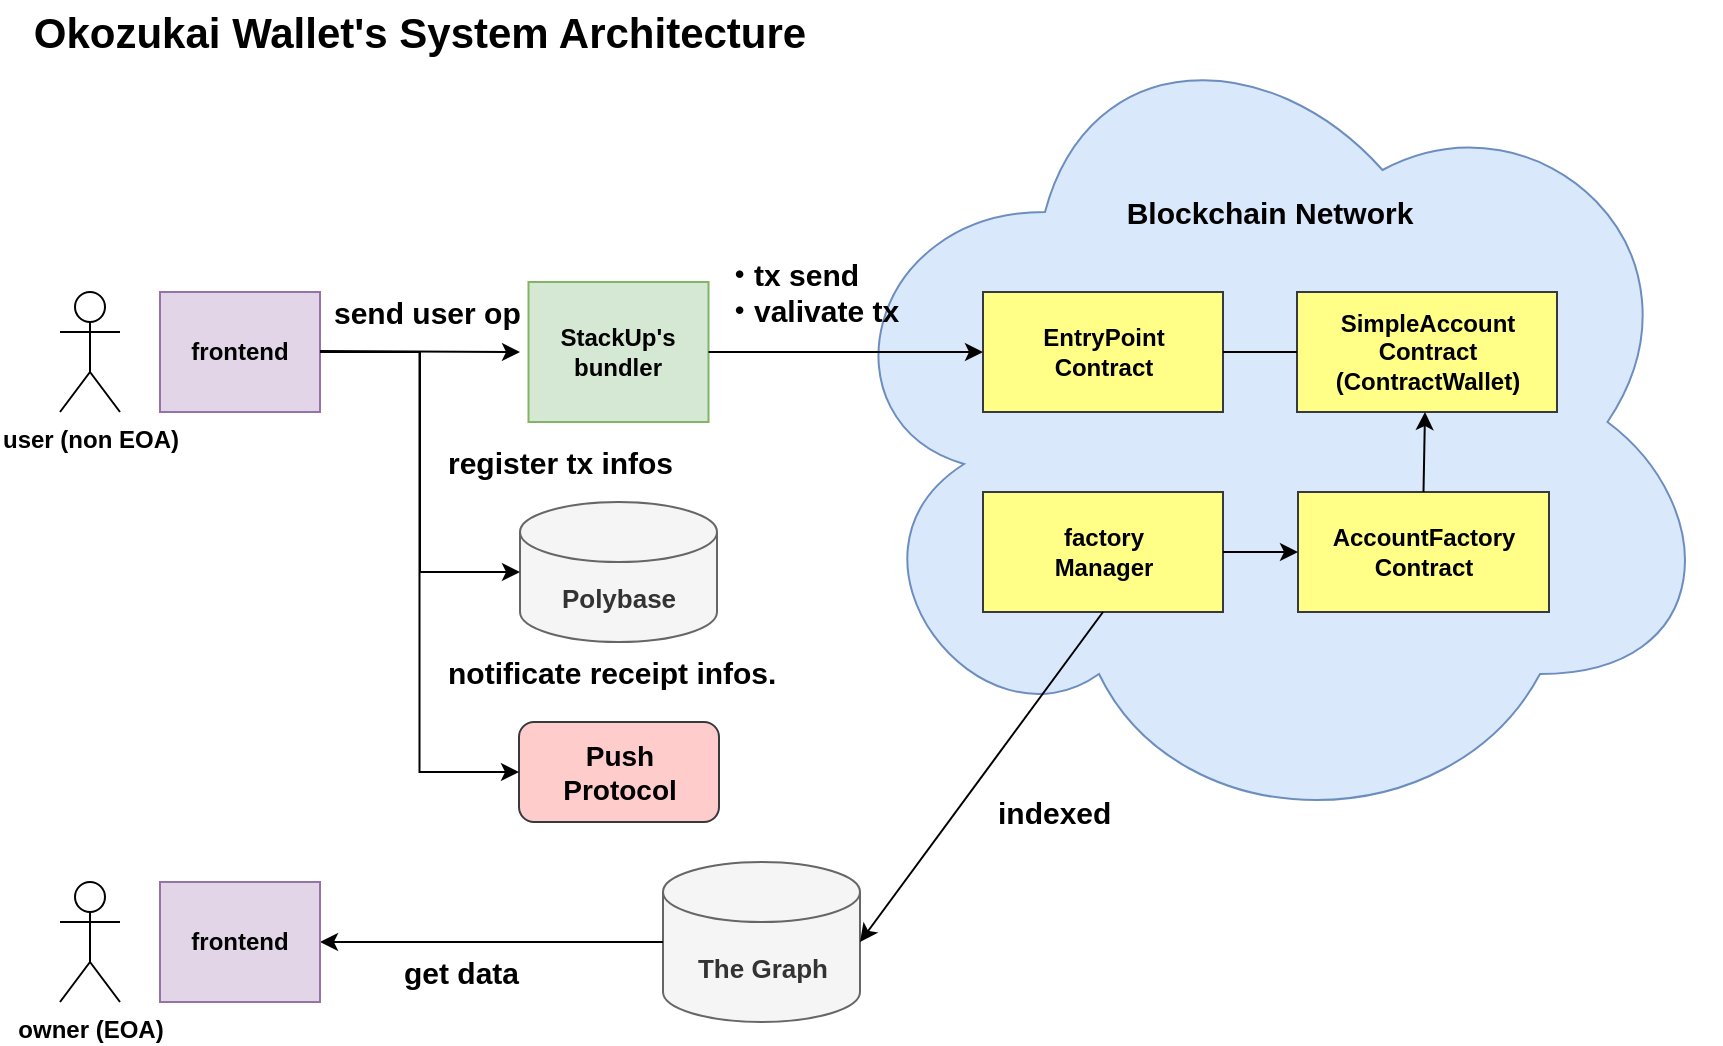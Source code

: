 <mxfile version="21.3.8" type="github" pages="2">
  <diagram name="SystemArchitecture" id="sRmaoOlEm64ONSSTu1jG">
    <mxGraphModel dx="1242" dy="796" grid="1" gridSize="10" guides="1" tooltips="1" connect="1" arrows="1" fold="1" page="1" pageScale="1" pageWidth="827" pageHeight="1169" math="0" shadow="0">
      <root>
        <mxCell id="0" />
        <mxCell id="1" parent="0" />
        <mxCell id="91-crwCGvRFBWFTtSziR-1" value="&lt;b&gt;user (non EOA)&lt;/b&gt;" style="shape=umlActor;verticalLabelPosition=bottom;verticalAlign=top;html=1;outlineConnect=0;" parent="1" vertex="1">
          <mxGeometry x="40" y="205" width="30" height="60" as="geometry" />
        </mxCell>
        <mxCell id="91-crwCGvRFBWFTtSziR-2" value="" style="ellipse;shape=cloud;whiteSpace=wrap;html=1;fillColor=#dae8fc;strokeColor=#6c8ebf;" parent="1" vertex="1">
          <mxGeometry x="420" y="60" width="450" height="420" as="geometry" />
        </mxCell>
        <mxCell id="91-crwCGvRFBWFTtSziR-3" value="Blockchain Network" style="text;html=1;strokeColor=none;fillColor=none;align=center;verticalAlign=middle;whiteSpace=wrap;rounded=0;fontStyle=1;fontSize=15;" parent="1" vertex="1">
          <mxGeometry x="525" y="150" width="240" height="30" as="geometry" />
        </mxCell>
        <mxCell id="91-crwCGvRFBWFTtSziR-5" value="EntryPoint&lt;br&gt;Contract" style="rounded=0;whiteSpace=wrap;html=1;fontStyle=1;fillColor=#ffff88;strokeColor=#36393d;" parent="1" vertex="1">
          <mxGeometry x="501.5" y="205" width="120" height="60" as="geometry" />
        </mxCell>
        <mxCell id="91-crwCGvRFBWFTtSziR-6" value="SimpleAccount&lt;br&gt;Contract&lt;br&gt;(ContractWallet)" style="rounded=0;whiteSpace=wrap;html=1;fontStyle=1;fillColor=#ffff88;strokeColor=#36393d;" parent="1" vertex="1">
          <mxGeometry x="658.5" y="205" width="130" height="60" as="geometry" />
        </mxCell>
        <mxCell id="91-crwCGvRFBWFTtSziR-9" value="" style="endArrow=none;html=1;rounded=0;entryX=0;entryY=0.5;entryDx=0;entryDy=0;exitX=1;exitY=0.5;exitDx=0;exitDy=0;" parent="1" source="91-crwCGvRFBWFTtSziR-5" target="91-crwCGvRFBWFTtSziR-6" edge="1">
          <mxGeometry width="50" height="50" relative="1" as="geometry">
            <mxPoint x="610" y="270" as="sourcePoint" />
            <mxPoint x="647" y="230" as="targetPoint" />
          </mxGeometry>
        </mxCell>
        <mxCell id="91-crwCGvRFBWFTtSziR-10" value="frontend" style="rounded=0;whiteSpace=wrap;html=1;fontStyle=1;fillColor=#e1d5e7;strokeColor=#9673a6;" parent="1" vertex="1">
          <mxGeometry x="90" y="205" width="80" height="60" as="geometry" />
        </mxCell>
        <mxCell id="91-crwCGvRFBWFTtSziR-11" value="StackUp&#39;s&lt;br&gt;bundler" style="rounded=0;whiteSpace=wrap;html=1;fontStyle=1;fillColor=#d5e8d4;strokeColor=#82b366;" parent="1" vertex="1">
          <mxGeometry x="274.25" y="200" width="90" height="70" as="geometry" />
        </mxCell>
        <mxCell id="91-crwCGvRFBWFTtSziR-12" value="" style="endArrow=classic;html=1;rounded=0;exitX=1;exitY=0.5;exitDx=0;exitDy=0;entryX=0;entryY=0.5;entryDx=0;entryDy=0;" parent="1" source="91-crwCGvRFBWFTtSziR-11" target="91-crwCGvRFBWFTtSziR-5" edge="1">
          <mxGeometry width="50" height="50" relative="1" as="geometry">
            <mxPoint x="370" y="230" as="sourcePoint" />
            <mxPoint x="420" y="180" as="targetPoint" />
          </mxGeometry>
        </mxCell>
        <mxCell id="91-crwCGvRFBWFTtSziR-13" value="Okozukai Wallet&#39;s System Architecture" style="text;html=1;strokeColor=none;fillColor=none;align=center;verticalAlign=middle;whiteSpace=wrap;rounded=0;fontStyle=1;fontSize=21;" parent="1" vertex="1">
          <mxGeometry x="10" y="60" width="420" height="30" as="geometry" />
        </mxCell>
        <mxCell id="91-crwCGvRFBWFTtSziR-15" value="" style="endArrow=classic;html=1;rounded=0;exitX=1;exitY=0.5;exitDx=0;exitDy=0;" parent="1" edge="1">
          <mxGeometry width="50" height="50" relative="1" as="geometry">
            <mxPoint x="170" y="234.5" as="sourcePoint" />
            <mxPoint x="270" y="235" as="targetPoint" />
          </mxGeometry>
        </mxCell>
        <mxCell id="91-crwCGvRFBWFTtSziR-16" value="・tx send&lt;br&gt;・valivate tx" style="text;html=1;strokeColor=none;fillColor=none;align=left;verticalAlign=middle;whiteSpace=wrap;rounded=0;fontStyle=1;fontSize=15;" parent="1" vertex="1">
          <mxGeometry x="370" y="190" width="110" height="30" as="geometry" />
        </mxCell>
        <mxCell id="91-crwCGvRFBWFTtSziR-17" value="send user op&amp;nbsp;" style="text;html=1;strokeColor=none;fillColor=none;align=left;verticalAlign=middle;whiteSpace=wrap;rounded=0;fontStyle=1;fontSize=15;" parent="1" vertex="1">
          <mxGeometry x="175" y="200" width="110" height="30" as="geometry" />
        </mxCell>
        <mxCell id="91-crwCGvRFBWFTtSziR-19" value="&lt;b&gt;&lt;font style=&quot;font-size: 13px;&quot;&gt;The Graph&lt;/font&gt;&lt;/b&gt;" style="shape=cylinder3;whiteSpace=wrap;html=1;boundedLbl=1;backgroundOutline=1;size=15;fillColor=#f5f5f5;strokeColor=#666666;fontColor=#333333;" parent="1" vertex="1">
          <mxGeometry x="341.5" y="490" width="98.5" height="80" as="geometry" />
        </mxCell>
        <mxCell id="91-crwCGvRFBWFTtSziR-20" value="" style="endArrow=classic;html=1;rounded=0;exitX=0;exitY=0.5;exitDx=0;exitDy=0;exitPerimeter=0;entryX=1;entryY=0.5;entryDx=0;entryDy=0;" parent="1" source="91-crwCGvRFBWFTtSziR-19" target="cQ4cHVGCJj-G3HIqwV4h-3" edge="1">
          <mxGeometry width="50" height="50" relative="1" as="geometry">
            <mxPoint x="150" y="360" as="sourcePoint" />
            <mxPoint x="160" y="480" as="targetPoint" />
          </mxGeometry>
        </mxCell>
        <mxCell id="91-crwCGvRFBWFTtSziR-21" value="get data" style="text;html=1;strokeColor=none;fillColor=none;align=left;verticalAlign=middle;whiteSpace=wrap;rounded=0;fontStyle=1;fontSize=15;" parent="1" vertex="1">
          <mxGeometry x="210" y="530" width="90" height="30" as="geometry" />
        </mxCell>
        <mxCell id="91-crwCGvRFBWFTtSziR-23" value="indexed" style="text;html=1;strokeColor=none;fillColor=none;align=left;verticalAlign=middle;whiteSpace=wrap;rounded=0;fontStyle=1;fontSize=15;" parent="1" vertex="1">
          <mxGeometry x="506.5" y="450" width="110" height="30" as="geometry" />
        </mxCell>
        <mxCell id="D8Y7BRWgv8-24tozYhRP-1" value="factory&lt;br&gt;Manager" style="rounded=0;whiteSpace=wrap;html=1;fontStyle=1;fillColor=#ffff88;strokeColor=#36393d;" vertex="1" parent="1">
          <mxGeometry x="501.5" y="305" width="120" height="60" as="geometry" />
        </mxCell>
        <mxCell id="D8Y7BRWgv8-24tozYhRP-2" value="AccountFactory&lt;br&gt;Contract" style="rounded=0;whiteSpace=wrap;html=1;fontStyle=1;fillColor=#ffff88;strokeColor=#36393d;" vertex="1" parent="1">
          <mxGeometry x="659" y="305" width="125.5" height="60" as="geometry" />
        </mxCell>
        <mxCell id="D8Y7BRWgv8-24tozYhRP-3" value="" style="endArrow=classic;html=1;rounded=0;exitX=1;exitY=0.5;exitDx=0;exitDy=0;entryX=0;entryY=0.5;entryDx=0;entryDy=0;" edge="1" parent="1" source="D8Y7BRWgv8-24tozYhRP-1" target="D8Y7BRWgv8-24tozYhRP-2">
          <mxGeometry width="50" height="50" relative="1" as="geometry">
            <mxPoint x="374" y="245" as="sourcePoint" />
            <mxPoint x="512" y="245" as="targetPoint" />
          </mxGeometry>
        </mxCell>
        <mxCell id="D8Y7BRWgv8-24tozYhRP-4" value="" style="endArrow=classic;html=1;rounded=0;entryX=0.5;entryY=1;entryDx=0;entryDy=0;exitX=0.5;exitY=0;exitDx=0;exitDy=0;" edge="1" parent="1" source="D8Y7BRWgv8-24tozYhRP-2">
          <mxGeometry width="50" height="50" relative="1" as="geometry">
            <mxPoint x="719.643" y="305" as="sourcePoint" />
            <mxPoint x="722.5" y="265" as="targetPoint" />
          </mxGeometry>
        </mxCell>
        <mxCell id="cQ4cHVGCJj-G3HIqwV4h-1" value="&lt;span style=&quot;font-size: 13px;&quot;&gt;&lt;b&gt;Polybase&lt;/b&gt;&lt;/span&gt;" style="shape=cylinder3;whiteSpace=wrap;html=1;boundedLbl=1;backgroundOutline=1;size=15;fillColor=#f5f5f5;strokeColor=#666666;fontColor=#333333;" vertex="1" parent="1">
          <mxGeometry x="270" y="310" width="98.5" height="70" as="geometry" />
        </mxCell>
        <mxCell id="cQ4cHVGCJj-G3HIqwV4h-2" value="" style="endArrow=classic;html=1;rounded=0;exitX=0.5;exitY=1;exitDx=0;exitDy=0;entryX=1;entryY=0.5;entryDx=0;entryDy=0;entryPerimeter=0;" edge="1" parent="1" source="D8Y7BRWgv8-24tozYhRP-1" target="91-crwCGvRFBWFTtSziR-19">
          <mxGeometry width="50" height="50" relative="1" as="geometry">
            <mxPoint x="374" y="245" as="sourcePoint" />
            <mxPoint x="512" y="245" as="targetPoint" />
          </mxGeometry>
        </mxCell>
        <mxCell id="cQ4cHVGCJj-G3HIqwV4h-3" value="frontend" style="rounded=0;whiteSpace=wrap;html=1;fontStyle=1;fillColor=#e1d5e7;strokeColor=#9673a6;" vertex="1" parent="1">
          <mxGeometry x="90" y="500" width="80" height="60" as="geometry" />
        </mxCell>
        <mxCell id="cQ4cHVGCJj-G3HIqwV4h-4" value="&lt;b&gt;owner (EOA)&lt;/b&gt;" style="shape=umlActor;verticalLabelPosition=bottom;verticalAlign=top;html=1;outlineConnect=0;" vertex="1" parent="1">
          <mxGeometry x="40" y="500" width="30" height="60" as="geometry" />
        </mxCell>
        <mxCell id="cQ4cHVGCJj-G3HIqwV4h-5" value="Push&lt;br&gt;Protocol" style="rounded=1;whiteSpace=wrap;html=1;fontStyle=1;fontSize=14;fillColor=#ffcccc;strokeColor=#36393d;" vertex="1" parent="1">
          <mxGeometry x="269.5" y="420" width="100" height="50" as="geometry" />
        </mxCell>
        <mxCell id="cQ4cHVGCJj-G3HIqwV4h-7" value="" style="endArrow=classic;html=1;rounded=0;exitX=1;exitY=0.5;exitDx=0;exitDy=0;entryX=0;entryY=0.5;entryDx=0;entryDy=0;entryPerimeter=0;edgeStyle=orthogonalEdgeStyle;" edge="1" parent="1" source="91-crwCGvRFBWFTtSziR-10" target="cQ4cHVGCJj-G3HIqwV4h-1">
          <mxGeometry width="50" height="50" relative="1" as="geometry">
            <mxPoint x="180" y="244.5" as="sourcePoint" />
            <mxPoint x="280" y="245" as="targetPoint" />
          </mxGeometry>
        </mxCell>
        <mxCell id="cQ4cHVGCJj-G3HIqwV4h-8" value="" style="endArrow=classic;html=1;rounded=0;exitX=1;exitY=0.5;exitDx=0;exitDy=0;entryX=0;entryY=0.5;entryDx=0;entryDy=0;edgeStyle=orthogonalEdgeStyle;" edge="1" parent="1" source="91-crwCGvRFBWFTtSziR-10" target="cQ4cHVGCJj-G3HIqwV4h-5">
          <mxGeometry width="50" height="50" relative="1" as="geometry">
            <mxPoint x="150" y="299.5" as="sourcePoint" />
            <mxPoint x="240" y="373" as="targetPoint" />
          </mxGeometry>
        </mxCell>
        <mxCell id="cQ4cHVGCJj-G3HIqwV4h-9" value="register tx infos" style="text;html=1;strokeColor=none;fillColor=none;align=left;verticalAlign=middle;whiteSpace=wrap;rounded=0;fontStyle=1;fontSize=15;" vertex="1" parent="1">
          <mxGeometry x="231.5" y="275" width="138.5" height="30" as="geometry" />
        </mxCell>
        <mxCell id="cQ4cHVGCJj-G3HIqwV4h-10" value="notificate receipt infos." style="text;html=1;strokeColor=none;fillColor=none;align=left;verticalAlign=middle;whiteSpace=wrap;rounded=0;fontStyle=1;fontSize=15;" vertex="1" parent="1">
          <mxGeometry x="231.5" y="380" width="178.5" height="30" as="geometry" />
        </mxCell>
      </root>
    </mxGraphModel>
  </diagram>
  <diagram id="BOmJaI9yQNsl0PyGM7c5" name="Contract&#39;s System Architecture">
    <mxGraphModel dx="1242" dy="796" grid="1" gridSize="10" guides="1" tooltips="1" connect="1" arrows="1" fold="1" page="1" pageScale="1" pageWidth="827" pageHeight="1169" math="0" shadow="0">
      <root>
        <mxCell id="0" />
        <mxCell id="1" parent="0" />
        <mxCell id="ASCxLfbmkE4BrLPHF1e9-1" value="Contract&lt;br&gt;Wallet" style="rounded=0;whiteSpace=wrap;html=1;fillColor=#dae8fc;strokeColor=#6c8ebf;" parent="1" vertex="1">
          <mxGeometry x="490" y="150" width="80" height="60" as="geometry" />
        </mxCell>
        <mxCell id="ASCxLfbmkE4BrLPHF1e9-2" value="Contract&lt;br style=&quot;border-color: var(--border-color);&quot;&gt;Wallet" style="rounded=0;whiteSpace=wrap;html=1;fillColor=#dae8fc;strokeColor=#6c8ebf;" parent="1" vertex="1">
          <mxGeometry x="490" y="260" width="80" height="60" as="geometry" />
        </mxCell>
        <mxCell id="ASCxLfbmkE4BrLPHF1e9-3" value="Contract&lt;br style=&quot;border-color: var(--border-color);&quot;&gt;Wallet" style="rounded=0;whiteSpace=wrap;html=1;fillColor=#dae8fc;strokeColor=#6c8ebf;" parent="1" vertex="1">
          <mxGeometry x="490" y="370" width="80" height="60" as="geometry" />
        </mxCell>
        <mxCell id="ASCxLfbmkE4BrLPHF1e9-4" value="Account&lt;br&gt;Factory" style="rounded=0;whiteSpace=wrap;html=1;fillColor=#f8cecc;strokeColor=#b85450;" parent="1" vertex="1">
          <mxGeometry x="290" y="150" width="80" height="60" as="geometry" />
        </mxCell>
        <mxCell id="ASCxLfbmkE4BrLPHF1e9-5" value="Account&lt;br&gt;Factory" style="rounded=0;whiteSpace=wrap;html=1;fillColor=#f8cecc;strokeColor=#b85450;" parent="1" vertex="1">
          <mxGeometry x="290" y="260" width="80" height="60" as="geometry" />
        </mxCell>
        <mxCell id="ASCxLfbmkE4BrLPHF1e9-6" value="Account&lt;br&gt;Factory" style="rounded=0;whiteSpace=wrap;html=1;fillColor=#f8cecc;strokeColor=#b85450;" parent="1" vertex="1">
          <mxGeometry x="290" y="370" width="80" height="60" as="geometry" />
        </mxCell>
        <mxCell id="ASCxLfbmkE4BrLPHF1e9-7" value="Factory&lt;br&gt;Manager" style="rounded=0;whiteSpace=wrap;html=1;fillColor=#e1d5e7;strokeColor=#9673a6;" parent="1" vertex="1">
          <mxGeometry x="100" y="260" width="80" height="60" as="geometry" />
        </mxCell>
        <mxCell id="ASCxLfbmkE4BrLPHF1e9-8" value="" style="endArrow=classic;html=1;rounded=0;entryX=0;entryY=0.5;entryDx=0;entryDy=0;exitX=1;exitY=0.5;exitDx=0;exitDy=0;" parent="1" source="ASCxLfbmkE4BrLPHF1e9-7" target="ASCxLfbmkE4BrLPHF1e9-5" edge="1">
          <mxGeometry width="50" height="50" relative="1" as="geometry">
            <mxPoint x="250" y="390" as="sourcePoint" />
            <mxPoint x="300" y="340" as="targetPoint" />
          </mxGeometry>
        </mxCell>
        <mxCell id="ASCxLfbmkE4BrLPHF1e9-9" value="" style="endArrow=classic;html=1;rounded=0;entryX=0;entryY=0.5;entryDx=0;entryDy=0;exitX=1;exitY=0.5;exitDx=0;exitDy=0;edgeStyle=orthogonalEdgeStyle;" parent="1" source="ASCxLfbmkE4BrLPHF1e9-7" target="ASCxLfbmkE4BrLPHF1e9-4" edge="1">
          <mxGeometry width="50" height="50" relative="1" as="geometry">
            <mxPoint x="190" y="300" as="sourcePoint" />
            <mxPoint x="300" y="300" as="targetPoint" />
          </mxGeometry>
        </mxCell>
        <mxCell id="ASCxLfbmkE4BrLPHF1e9-10" value="" style="endArrow=classic;html=1;rounded=0;entryX=0;entryY=0.5;entryDx=0;entryDy=0;edgeStyle=orthogonalEdgeStyle;" parent="1" target="ASCxLfbmkE4BrLPHF1e9-6" edge="1">
          <mxGeometry width="50" height="50" relative="1" as="geometry">
            <mxPoint x="180" y="290" as="sourcePoint" />
            <mxPoint x="300" y="190" as="targetPoint" />
          </mxGeometry>
        </mxCell>
        <mxCell id="ASCxLfbmkE4BrLPHF1e9-11" value="" style="endArrow=classic;html=1;rounded=0;exitX=1;exitY=0.5;exitDx=0;exitDy=0;" parent="1" source="ASCxLfbmkE4BrLPHF1e9-5" target="ASCxLfbmkE4BrLPHF1e9-2" edge="1">
          <mxGeometry width="50" height="50" relative="1" as="geometry">
            <mxPoint x="190" y="300" as="sourcePoint" />
            <mxPoint x="300" y="300" as="targetPoint" />
          </mxGeometry>
        </mxCell>
        <mxCell id="ASCxLfbmkE4BrLPHF1e9-12" value="" style="endArrow=classic;html=1;rounded=0;exitX=1;exitY=0.5;exitDx=0;exitDy=0;entryX=0;entryY=0.5;entryDx=0;entryDy=0;" parent="1" source="ASCxLfbmkE4BrLPHF1e9-4" target="ASCxLfbmkE4BrLPHF1e9-1" edge="1">
          <mxGeometry width="50" height="50" relative="1" as="geometry">
            <mxPoint x="380" y="300" as="sourcePoint" />
            <mxPoint x="500" y="300" as="targetPoint" />
          </mxGeometry>
        </mxCell>
        <mxCell id="ASCxLfbmkE4BrLPHF1e9-13" value="" style="endArrow=classic;html=1;rounded=0;exitX=1;exitY=0.5;exitDx=0;exitDy=0;entryX=0;entryY=0.5;entryDx=0;entryDy=0;" parent="1" source="ASCxLfbmkE4BrLPHF1e9-6" target="ASCxLfbmkE4BrLPHF1e9-3" edge="1">
          <mxGeometry width="50" height="50" relative="1" as="geometry">
            <mxPoint x="380" y="190" as="sourcePoint" />
            <mxPoint x="500" y="190" as="targetPoint" />
          </mxGeometry>
        </mxCell>
        <mxCell id="Rxmj9WsjUdsU_FUsIxhb-1" value="Contract Layer&#39;s System Architecture" style="text;html=1;strokeColor=none;fillColor=none;align=center;verticalAlign=middle;whiteSpace=wrap;rounded=0;fontStyle=1;fontSize=21;" vertex="1" parent="1">
          <mxGeometry x="50" y="60" width="420" height="30" as="geometry" />
        </mxCell>
        <mxCell id="Rxmj9WsjUdsU_FUsIxhb-2" value="1 user&lt;br style=&quot;font-size: 14px;&quot;&gt;1 Contract Wallet" style="shape=callout;whiteSpace=wrap;html=1;perimeter=calloutPerimeter;position2=0.17;fontSize=14;fontStyle=1" vertex="1" parent="1">
          <mxGeometry x="570" y="80" width="130" height="80" as="geometry" />
        </mxCell>
        <mxCell id="Rxmj9WsjUdsU_FUsIxhb-3" value="Factory Manager&lt;br style=&quot;font-size: 13px;&quot;&gt;manages&lt;br style=&quot;font-size: 13px;&quot;&gt;N AccountFactories" style="shape=callout;whiteSpace=wrap;html=1;perimeter=calloutPerimeter;position2=0.75;fontStyle=1;fontSize=13;" vertex="1" parent="1">
          <mxGeometry x="30" y="160" width="130" height="90" as="geometry" />
        </mxCell>
      </root>
    </mxGraphModel>
  </diagram>
</mxfile>
